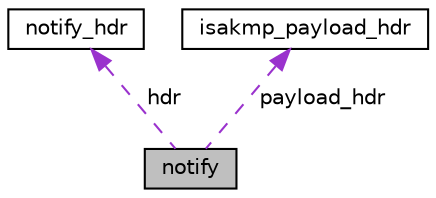 digraph "notify"
{
 // LATEX_PDF_SIZE
  edge [fontname="Helvetica",fontsize="10",labelfontname="Helvetica",labelfontsize="10"];
  node [fontname="Helvetica",fontsize="10",shape=record];
  Node1 [label="notify",height=0.2,width=0.4,color="black", fillcolor="grey75", style="filled", fontcolor="black",tooltip=" "];
  Node2 -> Node1 [dir="back",color="darkorchid3",fontsize="10",style="dashed",label=" hdr" ,fontname="Helvetica"];
  Node2 [label="notify_hdr",height=0.2,width=0.4,color="black", fillcolor="white", style="filled",URL="$structnotify__hdr.html",tooltip=" "];
  Node3 -> Node1 [dir="back",color="darkorchid3",fontsize="10",style="dashed",label=" payload_hdr" ,fontname="Helvetica"];
  Node3 [label="isakmp_payload_hdr",height=0.2,width=0.4,color="black", fillcolor="white", style="filled",URL="$structisakmp__payload__hdr.html",tooltip=" "];
}
